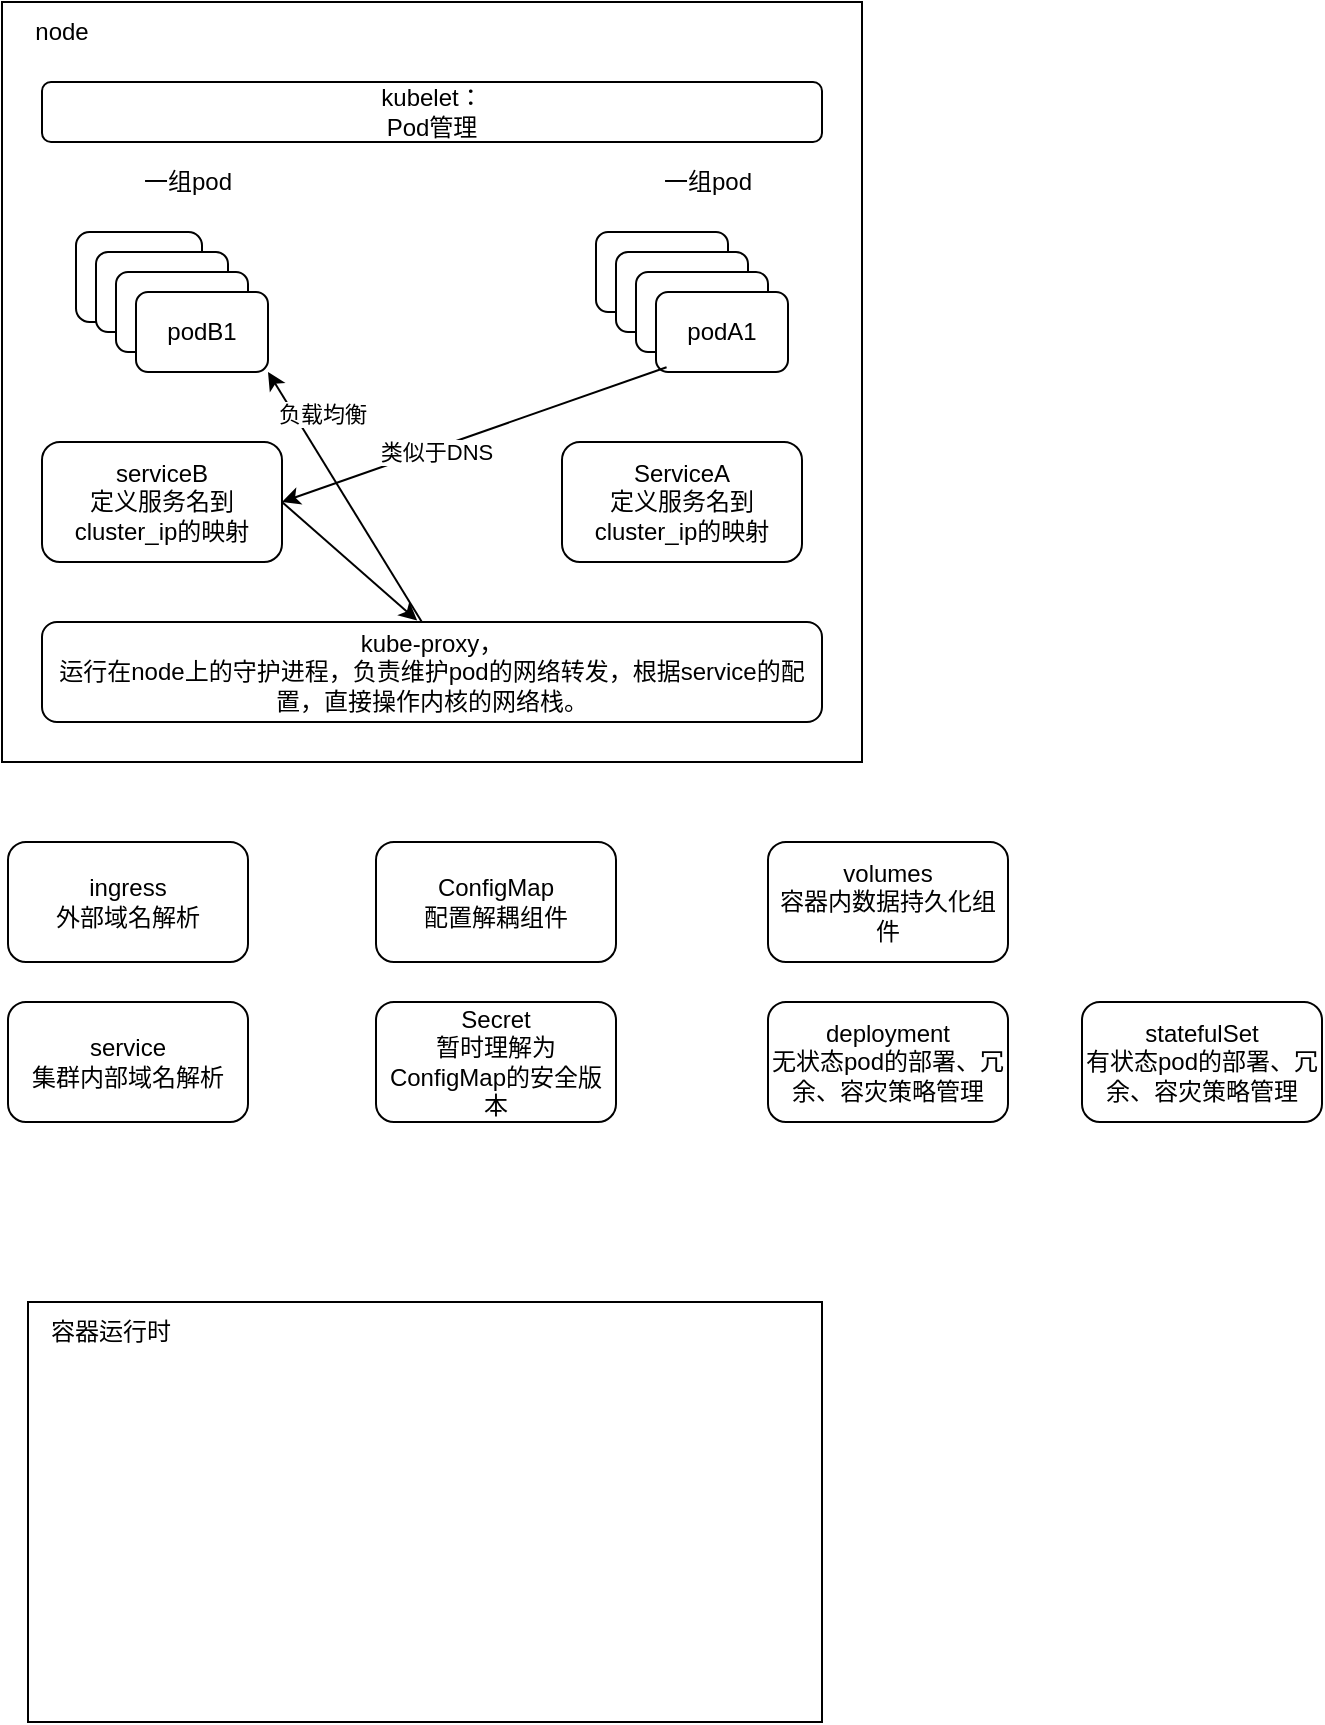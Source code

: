 <mxfile version="26.2.5">
  <diagram name="第 1 页" id="UUyEwVMy8UdLwM88y2wb">
    <mxGraphModel dx="774" dy="1045" grid="1" gridSize="10" guides="1" tooltips="1" connect="1" arrows="1" fold="1" page="1" pageScale="1" pageWidth="827" pageHeight="1169" math="0" shadow="0">
      <root>
        <mxCell id="0" />
        <mxCell id="1" parent="0" />
        <mxCell id="4donVk05cmg-oovA0WT2-1" value="podA1" style="rounded=1;whiteSpace=wrap;html=1;" vertex="1" parent="1">
          <mxGeometry x="367" y="305" width="66" height="40" as="geometry" />
        </mxCell>
        <mxCell id="4donVk05cmg-oovA0WT2-2" value="podA1" style="rounded=1;whiteSpace=wrap;html=1;" vertex="1" parent="1">
          <mxGeometry x="377" y="315" width="66" height="40" as="geometry" />
        </mxCell>
        <mxCell id="4donVk05cmg-oovA0WT2-3" value="podA1" style="rounded=1;whiteSpace=wrap;html=1;" vertex="1" parent="1">
          <mxGeometry x="387" y="325" width="66" height="40" as="geometry" />
        </mxCell>
        <mxCell id="4donVk05cmg-oovA0WT2-4" value="podA1" style="rounded=1;whiteSpace=wrap;html=1;" vertex="1" parent="1">
          <mxGeometry x="397" y="335" width="66" height="40" as="geometry" />
        </mxCell>
        <mxCell id="4donVk05cmg-oovA0WT2-5" value="一组pod" style="text;html=1;align=center;verticalAlign=middle;whiteSpace=wrap;rounded=0;" vertex="1" parent="1">
          <mxGeometry x="393" y="265" width="60" height="30" as="geometry" />
        </mxCell>
        <mxCell id="4donVk05cmg-oovA0WT2-6" value="podA1" style="rounded=1;whiteSpace=wrap;html=1;" vertex="1" parent="1">
          <mxGeometry x="107" y="305" width="63" height="45" as="geometry" />
        </mxCell>
        <mxCell id="4donVk05cmg-oovA0WT2-7" value="podA1" style="rounded=1;whiteSpace=wrap;html=1;" vertex="1" parent="1">
          <mxGeometry x="117" y="315" width="66" height="40" as="geometry" />
        </mxCell>
        <mxCell id="4donVk05cmg-oovA0WT2-8" value="podA1" style="rounded=1;whiteSpace=wrap;html=1;" vertex="1" parent="1">
          <mxGeometry x="127" y="325" width="66" height="40" as="geometry" />
        </mxCell>
        <mxCell id="4donVk05cmg-oovA0WT2-9" value="podB1" style="rounded=1;whiteSpace=wrap;html=1;" vertex="1" parent="1">
          <mxGeometry x="137" y="335" width="66" height="40" as="geometry" />
        </mxCell>
        <mxCell id="4donVk05cmg-oovA0WT2-10" value="一组pod" style="text;html=1;align=center;verticalAlign=middle;whiteSpace=wrap;rounded=0;" vertex="1" parent="1">
          <mxGeometry x="133" y="265" width="60" height="30" as="geometry" />
        </mxCell>
        <mxCell id="4donVk05cmg-oovA0WT2-11" value="" style="rounded=0;whiteSpace=wrap;html=1;fillColor=none;" vertex="1" parent="1">
          <mxGeometry x="70" y="190" width="430" height="380" as="geometry" />
        </mxCell>
        <mxCell id="4donVk05cmg-oovA0WT2-12" value="node" style="text;html=1;align=center;verticalAlign=middle;whiteSpace=wrap;rounded=0;" vertex="1" parent="1">
          <mxGeometry x="70" y="190" width="60" height="30" as="geometry" />
        </mxCell>
        <mxCell id="4donVk05cmg-oovA0WT2-13" value="ServiceA&lt;div&gt;定义服务名到cluster_ip的映射&lt;/div&gt;" style="rounded=1;whiteSpace=wrap;html=1;" vertex="1" parent="1">
          <mxGeometry x="350" y="410" width="120" height="60" as="geometry" />
        </mxCell>
        <mxCell id="4donVk05cmg-oovA0WT2-15" value="serviceB&lt;div&gt;定义服务名到cluster_ip的映射&lt;/div&gt;" style="rounded=1;whiteSpace=wrap;html=1;" vertex="1" parent="1">
          <mxGeometry x="90" y="410" width="120" height="60" as="geometry" />
        </mxCell>
        <mxCell id="4donVk05cmg-oovA0WT2-16" value="kube-proxy，&lt;div&gt;运行在node上的守护进程，负责维护pod的网络转发，根据service的配置，直接操作内核的网络栈。&lt;/div&gt;" style="rounded=1;whiteSpace=wrap;html=1;" vertex="1" parent="1">
          <mxGeometry x="90" y="500" width="390" height="50" as="geometry" />
        </mxCell>
        <mxCell id="4donVk05cmg-oovA0WT2-17" value="" style="endArrow=classic;html=1;rounded=0;entryX=1;entryY=0.5;entryDx=0;entryDy=0;exitX=0.08;exitY=0.94;exitDx=0;exitDy=0;exitPerimeter=0;" edge="1" parent="1" source="4donVk05cmg-oovA0WT2-4" target="4donVk05cmg-oovA0WT2-15">
          <mxGeometry width="50" height="50" relative="1" as="geometry">
            <mxPoint x="380" y="360" as="sourcePoint" />
            <mxPoint x="320" y="360" as="targetPoint" />
          </mxGeometry>
        </mxCell>
        <mxCell id="4donVk05cmg-oovA0WT2-21" value="类似于DNS" style="edgeLabel;html=1;align=center;verticalAlign=middle;resizable=0;points=[];" vertex="1" connectable="0" parent="4donVk05cmg-oovA0WT2-17">
          <mxGeometry x="0.206" y="2" relative="1" as="geometry">
            <mxPoint as="offset" />
          </mxGeometry>
        </mxCell>
        <mxCell id="4donVk05cmg-oovA0WT2-18" value="" style="endArrow=classic;html=1;rounded=0;entryX=0.481;entryY=-0.014;entryDx=0;entryDy=0;entryPerimeter=0;exitX=1;exitY=0.5;exitDx=0;exitDy=0;" edge="1" parent="1" source="4donVk05cmg-oovA0WT2-15" target="4donVk05cmg-oovA0WT2-16">
          <mxGeometry width="50" height="50" relative="1" as="geometry">
            <mxPoint x="240" y="480" as="sourcePoint" />
            <mxPoint x="290" y="430" as="targetPoint" />
          </mxGeometry>
        </mxCell>
        <mxCell id="4donVk05cmg-oovA0WT2-19" value="" style="endArrow=classic;html=1;rounded=0;entryX=1;entryY=1;entryDx=0;entryDy=0;exitX=0.487;exitY=0;exitDx=0;exitDy=0;exitPerimeter=0;" edge="1" parent="1" source="4donVk05cmg-oovA0WT2-16" target="4donVk05cmg-oovA0WT2-9">
          <mxGeometry width="50" height="50" relative="1" as="geometry">
            <mxPoint x="270" y="500" as="sourcePoint" />
            <mxPoint x="320" y="450" as="targetPoint" />
          </mxGeometry>
        </mxCell>
        <mxCell id="4donVk05cmg-oovA0WT2-20" value="负载均衡" style="edgeLabel;html=1;align=center;verticalAlign=middle;resizable=0;points=[];" vertex="1" connectable="0" parent="4donVk05cmg-oovA0WT2-19">
          <mxGeometry x="-0.28" y="-1" relative="1" as="geometry">
            <mxPoint x="-23" y="-59" as="offset" />
          </mxGeometry>
        </mxCell>
        <mxCell id="4donVk05cmg-oovA0WT2-26" value="ingress&lt;div&gt;外部域名解析&lt;/div&gt;" style="rounded=1;whiteSpace=wrap;html=1;" vertex="1" parent="1">
          <mxGeometry x="73" y="610" width="120" height="60" as="geometry" />
        </mxCell>
        <mxCell id="4donVk05cmg-oovA0WT2-27" value="service&lt;div&gt;集群内部域名解析&lt;/div&gt;" style="rounded=1;whiteSpace=wrap;html=1;" vertex="1" parent="1">
          <mxGeometry x="73" y="690" width="120" height="60" as="geometry" />
        </mxCell>
        <mxCell id="4donVk05cmg-oovA0WT2-28" value="ConfigMap&lt;div&gt;配置解耦组件&lt;/div&gt;" style="rounded=1;whiteSpace=wrap;html=1;" vertex="1" parent="1">
          <mxGeometry x="257" y="610" width="120" height="60" as="geometry" />
        </mxCell>
        <mxCell id="4donVk05cmg-oovA0WT2-29" value="Secret&lt;div&gt;暂时理解为ConfigMap的安全版本&lt;/div&gt;" style="rounded=1;whiteSpace=wrap;html=1;" vertex="1" parent="1">
          <mxGeometry x="257" y="690" width="120" height="60" as="geometry" />
        </mxCell>
        <mxCell id="4donVk05cmg-oovA0WT2-30" value="volumes&lt;div&gt;容器内数据持久化组件&lt;/div&gt;" style="rounded=1;whiteSpace=wrap;html=1;" vertex="1" parent="1">
          <mxGeometry x="453" y="610" width="120" height="60" as="geometry" />
        </mxCell>
        <mxCell id="4donVk05cmg-oovA0WT2-31" value="deployment&lt;div&gt;无状态pod的部署、冗余、容灾策略管理&lt;/div&gt;" style="rounded=1;whiteSpace=wrap;html=1;" vertex="1" parent="1">
          <mxGeometry x="453" y="690" width="120" height="60" as="geometry" />
        </mxCell>
        <mxCell id="4donVk05cmg-oovA0WT2-32" value="statefulSet&lt;div&gt;有状态pod的部署、冗余、容灾策略管理&lt;/div&gt;" style="rounded=1;whiteSpace=wrap;html=1;" vertex="1" parent="1">
          <mxGeometry x="610" y="690" width="120" height="60" as="geometry" />
        </mxCell>
        <mxCell id="4donVk05cmg-oovA0WT2-33" value="kubelet：&lt;div&gt;Pod管理&lt;/div&gt;" style="rounded=1;whiteSpace=wrap;html=1;" vertex="1" parent="1">
          <mxGeometry x="90" y="230" width="390" height="30" as="geometry" />
        </mxCell>
        <mxCell id="4donVk05cmg-oovA0WT2-35" value="" style="rounded=0;whiteSpace=wrap;html=1;" vertex="1" parent="1">
          <mxGeometry x="83" y="840" width="397" height="210" as="geometry" />
        </mxCell>
        <mxCell id="4donVk05cmg-oovA0WT2-36" value="容器运行时" style="text;html=1;align=center;verticalAlign=middle;whiteSpace=wrap;rounded=0;" vertex="1" parent="1">
          <mxGeometry x="83" y="840" width="83" height="30" as="geometry" />
        </mxCell>
      </root>
    </mxGraphModel>
  </diagram>
</mxfile>
